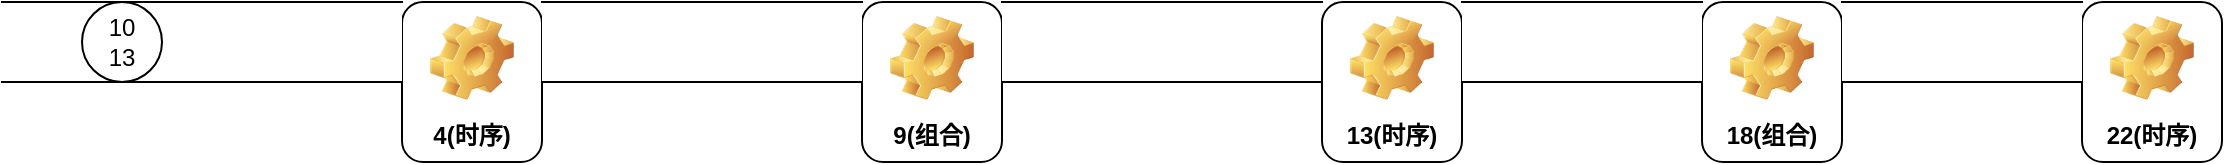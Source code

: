 <mxfile version="24.7.8">
  <diagram name="第 1 页" id="lvRVJjWS4HX3_OCLrW-c">
    <mxGraphModel dx="1434" dy="738" grid="1" gridSize="10" guides="1" tooltips="1" connect="1" arrows="1" fold="1" page="1" pageScale="1" pageWidth="1169" pageHeight="827" math="0" shadow="0">
      <root>
        <mxCell id="0" />
        <mxCell id="1" parent="0" />
        <mxCell id="kT7_No3tEYe3_QvIvQaI-7" value="4(时序)" style="label;whiteSpace=wrap;html=1;align=center;verticalAlign=bottom;spacingLeft=0;spacingBottom=4;imageAlign=center;imageVerticalAlign=top;image=img/clipart/Gear_128x128.png" vertex="1" parent="1">
          <mxGeometry x="240" y="40" width="70" height="80" as="geometry" />
        </mxCell>
        <mxCell id="kT7_No3tEYe3_QvIvQaI-8" value="9(组合)" style="label;whiteSpace=wrap;html=1;align=center;verticalAlign=bottom;spacingLeft=0;spacingBottom=4;imageAlign=center;imageVerticalAlign=top;image=img/clipart/Gear_128x128.png" vertex="1" parent="1">
          <mxGeometry x="470" y="40" width="70" height="80" as="geometry" />
        </mxCell>
        <mxCell id="kT7_No3tEYe3_QvIvQaI-9" value="" style="html=1;dashed=0;whiteSpace=wrap;shape=partialRectangle;right=0;left=0;" vertex="1" parent="1">
          <mxGeometry x="40" y="40" width="200" height="40" as="geometry" />
        </mxCell>
        <mxCell id="kT7_No3tEYe3_QvIvQaI-11" value="10&lt;div&gt;13&lt;/div&gt;" style="ellipse;whiteSpace=wrap;html=1;" vertex="1" parent="1">
          <mxGeometry x="80" y="40" width="40" height="40" as="geometry" />
        </mxCell>
        <mxCell id="kT7_No3tEYe3_QvIvQaI-12" value="" style="html=1;dashed=0;whiteSpace=wrap;shape=partialRectangle;right=0;left=0;" vertex="1" parent="1">
          <mxGeometry x="310" y="40" width="160" height="40" as="geometry" />
        </mxCell>
        <mxCell id="kT7_No3tEYe3_QvIvQaI-13" value="" style="html=1;dashed=0;whiteSpace=wrap;shape=partialRectangle;right=0;left=0;" vertex="1" parent="1">
          <mxGeometry x="540" y="40" width="160" height="40" as="geometry" />
        </mxCell>
        <mxCell id="kT7_No3tEYe3_QvIvQaI-14" value="13(时序)" style="label;whiteSpace=wrap;html=1;align=center;verticalAlign=bottom;spacingLeft=0;spacingBottom=4;imageAlign=center;imageVerticalAlign=top;image=img/clipart/Gear_128x128.png" vertex="1" parent="1">
          <mxGeometry x="700" y="40" width="70" height="80" as="geometry" />
        </mxCell>
        <mxCell id="kT7_No3tEYe3_QvIvQaI-15" value="22(时序)" style="label;whiteSpace=wrap;html=1;align=center;verticalAlign=bottom;spacingLeft=0;spacingBottom=4;imageAlign=center;imageVerticalAlign=top;image=img/clipart/Gear_128x128.png" vertex="1" parent="1">
          <mxGeometry x="1080" y="40" width="70" height="80" as="geometry" />
        </mxCell>
        <mxCell id="kT7_No3tEYe3_QvIvQaI-16" value="18(组合)" style="label;whiteSpace=wrap;html=1;align=center;verticalAlign=bottom;spacingLeft=0;spacingBottom=4;imageAlign=center;imageVerticalAlign=top;image=img/clipart/Gear_128x128.png" vertex="1" parent="1">
          <mxGeometry x="890" y="40" width="70" height="80" as="geometry" />
        </mxCell>
        <mxCell id="kT7_No3tEYe3_QvIvQaI-17" value="" style="html=1;dashed=0;whiteSpace=wrap;shape=partialRectangle;right=0;left=0;" vertex="1" parent="1">
          <mxGeometry x="770" y="40" width="120" height="40" as="geometry" />
        </mxCell>
        <mxCell id="kT7_No3tEYe3_QvIvQaI-19" value="" style="html=1;dashed=0;whiteSpace=wrap;shape=partialRectangle;right=0;left=0;" vertex="1" parent="1">
          <mxGeometry x="960" y="40" width="120" height="40" as="geometry" />
        </mxCell>
      </root>
    </mxGraphModel>
  </diagram>
</mxfile>

